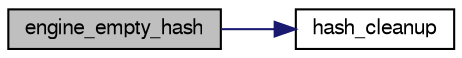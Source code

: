 digraph "engine_empty_hash"
{
 // LATEX_PDF_SIZE
  bgcolor="transparent";
  edge [fontname="FreeSans",fontsize="10",labelfontname="FreeSans",labelfontsize="10"];
  node [fontname="FreeSans",fontsize="10",shape=record];
  rankdir="LR";
  Node1 [label="engine_empty_hash",height=0.2,width=0.4,color="black", fillcolor="grey75", style="filled", fontcolor="black",tooltip="Empty (ie completely clear) the engine hash table."];
  Node1 -> Node2 [color="midnightblue",fontsize="10",style="solid",fontname="FreeSans"];
  Node2 [label="hash_cleanup",height=0.2,width=0.4,color="black",URL="$hash-lock-free_8c.html#aab69792f6f434c8466eca07c469850f1",tooltip="Clear the hashtable."];
}
